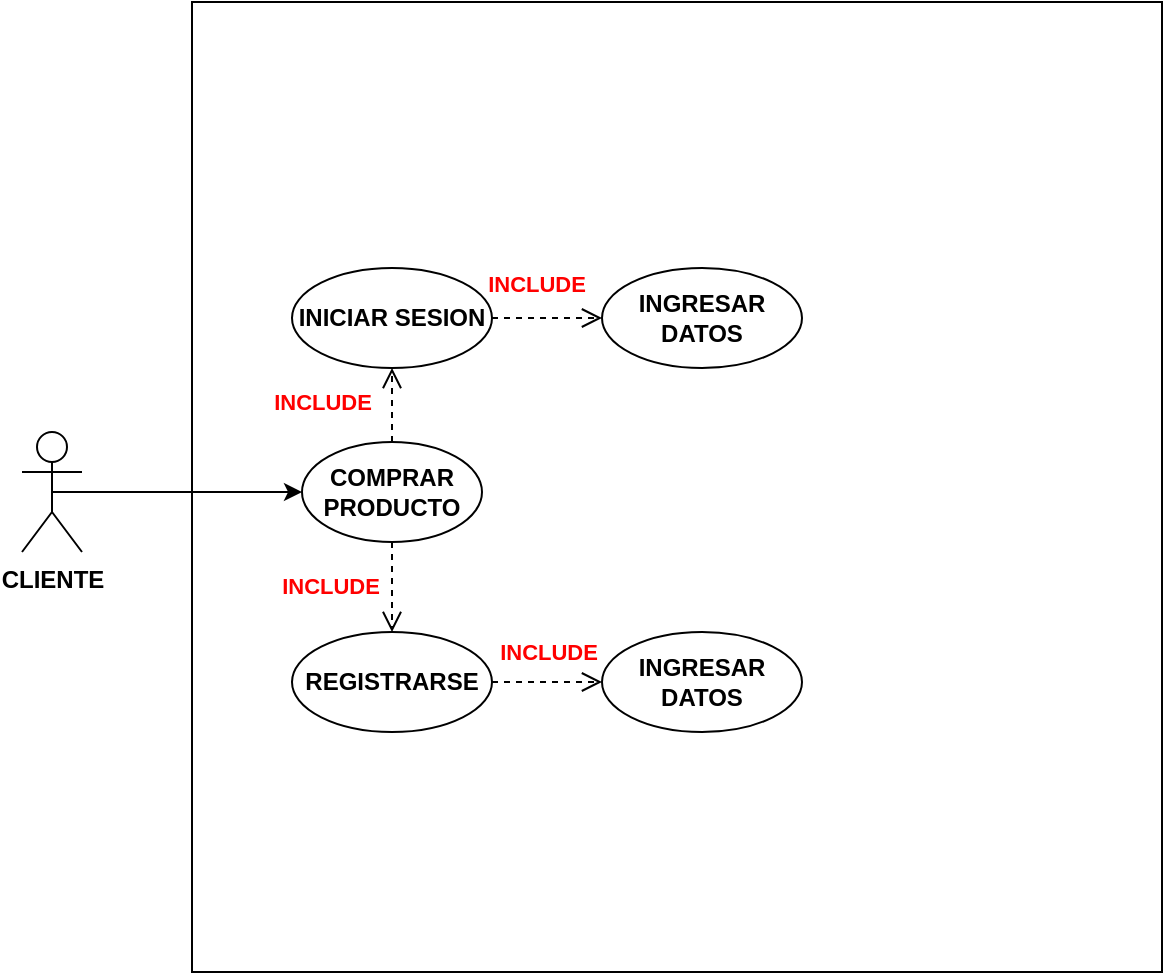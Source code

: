 <mxfile version="20.4.0" type="gitlab"><diagram name="Page-1" id="e7e014a7-5840-1c2e-5031-d8a46d1fe8dd"><mxGraphModel dx="1092" dy="585" grid="0" gridSize="10" guides="1" tooltips="1" connect="1" arrows="1" fold="1" page="1" pageScale="1" pageWidth="1169" pageHeight="826" background="none" math="0" shadow="0"><root><mxCell id="0"/><mxCell id="1" parent="0"/><mxCell id="_ZdK_T8sc5VWhBU4TGc3-43" value="" style="whiteSpace=wrap;html=1;aspect=fixed;" vertex="1" parent="1"><mxGeometry x="145" y="170" width="485" height="485" as="geometry"/></mxCell><mxCell id="_ZdK_T8sc5VWhBU4TGc3-67" style="edgeStyle=orthogonalEdgeStyle;rounded=0;orthogonalLoop=1;jettySize=auto;html=1;exitX=0.5;exitY=0.5;exitDx=0;exitDy=0;exitPerimeter=0;entryX=0;entryY=0.5;entryDx=0;entryDy=0;fontFamily=Helvetica;fontColor=#FF0000;" edge="1" parent="1" source="_ZdK_T8sc5VWhBU4TGc3-41" target="_ZdK_T8sc5VWhBU4TGc3-45"><mxGeometry relative="1" as="geometry"/></mxCell><mxCell id="_ZdK_T8sc5VWhBU4TGc3-41" value="&lt;b&gt;CLIENTE&lt;/b&gt;" style="shape=umlActor;verticalLabelPosition=bottom;verticalAlign=top;html=1;outlineConnect=0;fillColor=#FFFFFF;strokeColor=#000000;" vertex="1" parent="1"><mxGeometry x="60" y="385" width="30" height="60" as="geometry"/></mxCell><mxCell id="_ZdK_T8sc5VWhBU4TGc3-45" value="&lt;b&gt;COMPRAR PRODUCTO&lt;/b&gt;" style="ellipse;whiteSpace=wrap;html=1;" vertex="1" parent="1"><mxGeometry x="200" y="390" width="90" height="50" as="geometry"/></mxCell><mxCell id="_ZdK_T8sc5VWhBU4TGc3-54" value="&lt;b&gt;&lt;font color=&quot;#ff0000&quot;&gt;INCLUDE&lt;/font&gt;&lt;/b&gt;" style="html=1;verticalAlign=bottom;endArrow=open;dashed=1;endSize=8;rounded=0;exitX=0.5;exitY=0;exitDx=0;exitDy=0;entryX=0.5;entryY=1;entryDx=0;entryDy=0;" edge="1" parent="1" source="_ZdK_T8sc5VWhBU4TGc3-45" target="_ZdK_T8sc5VWhBU4TGc3-56"><mxGeometry x="-0.46" y="35" relative="1" as="geometry"><mxPoint x="570" y="380" as="sourcePoint"/><mxPoint x="360.0" y="415" as="targetPoint"/><mxPoint y="-1" as="offset"/></mxGeometry></mxCell><mxCell id="_ZdK_T8sc5VWhBU4TGc3-56" value="&lt;b&gt;INICIAR SESION&lt;/b&gt;" style="ellipse;whiteSpace=wrap;html=1;" vertex="1" parent="1"><mxGeometry x="195" y="303" width="100" height="50" as="geometry"/></mxCell><mxCell id="_ZdK_T8sc5VWhBU4TGc3-58" value="&lt;b&gt;INGRESAR DATOS&lt;/b&gt;" style="ellipse;whiteSpace=wrap;html=1;" vertex="1" parent="1"><mxGeometry x="350" y="303" width="100" height="50" as="geometry"/></mxCell><mxCell id="_ZdK_T8sc5VWhBU4TGc3-59" value="&lt;b&gt;INCLUDE&lt;/b&gt;" style="html=1;verticalAlign=bottom;endArrow=open;dashed=1;endSize=8;rounded=0;fontColor=#FF0000;exitX=1;exitY=0.5;exitDx=0;exitDy=0;entryX=0;entryY=0.5;entryDx=0;entryDy=0;" edge="1" parent="1" source="_ZdK_T8sc5VWhBU4TGc3-56" target="_ZdK_T8sc5VWhBU4TGc3-58"><mxGeometry x="-0.2" y="8" relative="1" as="geometry"><mxPoint x="570" y="370" as="sourcePoint"/><mxPoint x="490" y="370" as="targetPoint"/><mxPoint as="offset"/></mxGeometry></mxCell><mxCell id="_ZdK_T8sc5VWhBU4TGc3-69" value="&lt;b&gt;REGISTRARSE&lt;/b&gt;" style="ellipse;whiteSpace=wrap;html=1;" vertex="1" parent="1"><mxGeometry x="195" y="485" width="100" height="50" as="geometry"/></mxCell><mxCell id="_ZdK_T8sc5VWhBU4TGc3-70" value="&lt;b&gt;INCLUDE&lt;/b&gt;" style="html=1;verticalAlign=bottom;endArrow=open;dashed=1;endSize=8;rounded=0;fontFamily=Helvetica;fontColor=#FF0000;exitX=0.5;exitY=1;exitDx=0;exitDy=0;entryX=0.5;entryY=0;entryDx=0;entryDy=0;" edge="1" parent="1" source="_ZdK_T8sc5VWhBU4TGc3-45" target="_ZdK_T8sc5VWhBU4TGc3-69"><mxGeometry x="0.333" y="-31" relative="1" as="geometry"><mxPoint x="587" y="419" as="sourcePoint"/><mxPoint x="507" y="419" as="targetPoint"/><mxPoint y="1" as="offset"/></mxGeometry></mxCell><mxCell id="_ZdK_T8sc5VWhBU4TGc3-71" value="&lt;b&gt;INGRESAR DATOS&lt;/b&gt;" style="ellipse;whiteSpace=wrap;html=1;" vertex="1" parent="1"><mxGeometry x="350" y="485" width="100" height="50" as="geometry"/></mxCell><mxCell id="_ZdK_T8sc5VWhBU4TGc3-72" value="&lt;b&gt;INCLUDE&lt;/b&gt;" style="html=1;verticalAlign=bottom;endArrow=open;dashed=1;endSize=8;rounded=0;fontFamily=Helvetica;fontColor=#FF0000;exitX=1;exitY=0.5;exitDx=0;exitDy=0;" edge="1" parent="1" source="_ZdK_T8sc5VWhBU4TGc3-69" target="_ZdK_T8sc5VWhBU4TGc3-71"><mxGeometry x="0.018" y="6" relative="1" as="geometry"><mxPoint x="587" y="419" as="sourcePoint"/><mxPoint x="507" y="419" as="targetPoint"/><mxPoint as="offset"/></mxGeometry></mxCell></root></mxGraphModel></diagram></mxfile>